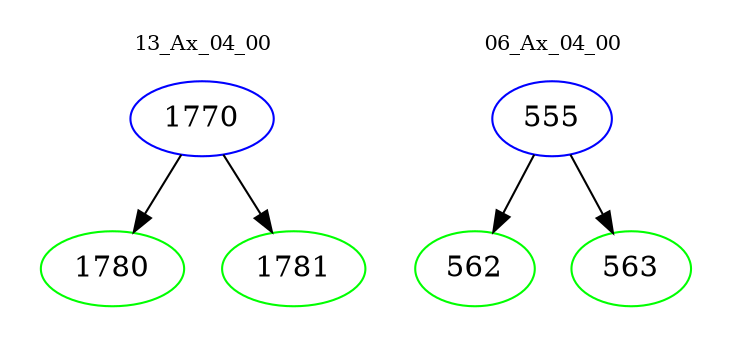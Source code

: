 digraph{
subgraph cluster_0 {
color = white
label = "13_Ax_04_00";
fontsize=10;
T0_1770 [label="1770", color="blue"]
T0_1770 -> T0_1780 [color="black"]
T0_1780 [label="1780", color="green"]
T0_1770 -> T0_1781 [color="black"]
T0_1781 [label="1781", color="green"]
}
subgraph cluster_1 {
color = white
label = "06_Ax_04_00";
fontsize=10;
T1_555 [label="555", color="blue"]
T1_555 -> T1_562 [color="black"]
T1_562 [label="562", color="green"]
T1_555 -> T1_563 [color="black"]
T1_563 [label="563", color="green"]
}
}
